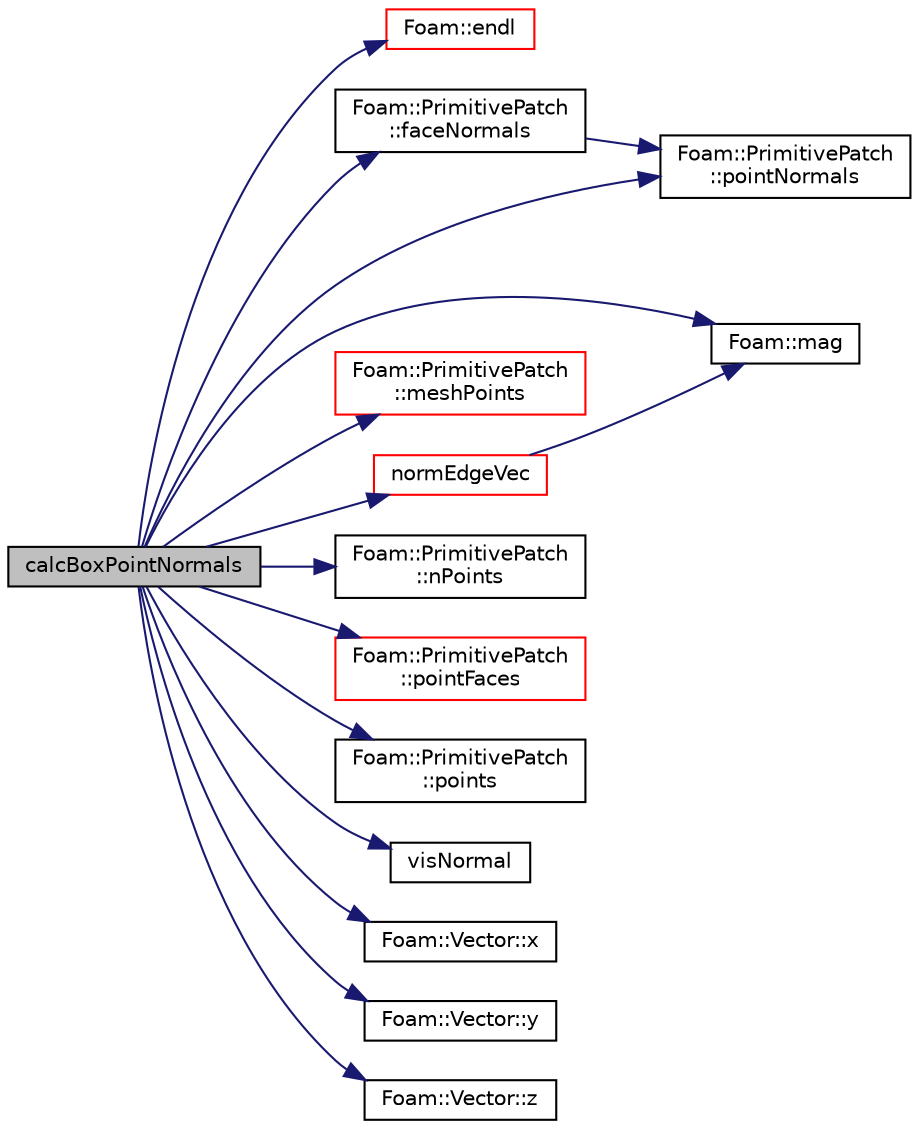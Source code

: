 digraph "calcBoxPointNormals"
{
  bgcolor="transparent";
  edge [fontname="Helvetica",fontsize="10",labelfontname="Helvetica",labelfontsize="10"];
  node [fontname="Helvetica",fontsize="10",shape=record];
  rankdir="LR";
  Node1 [label="calcBoxPointNormals",height=0.2,width=0.4,color="black", fillcolor="grey75", style="filled", fontcolor="black"];
  Node1 -> Node2 [color="midnightblue",fontsize="10",style="solid",fontname="Helvetica"];
  Node2 [label="Foam::endl",height=0.2,width=0.4,color="red",URL="$a10893.html#a2db8fe02a0d3909e9351bb4275b23ce4",tooltip="Add newline and flush stream. "];
  Node1 -> Node3 [color="midnightblue",fontsize="10",style="solid",fontname="Helvetica"];
  Node3 [label="Foam::PrimitivePatch\l::faceNormals",height=0.2,width=0.4,color="black",URL="$a02019.html#aa454c45ea89f03f5d0bd92ea2f38d85a",tooltip="Return face normals for patch. "];
  Node3 -> Node4 [color="midnightblue",fontsize="10",style="solid",fontname="Helvetica"];
  Node4 [label="Foam::PrimitivePatch\l::pointNormals",height=0.2,width=0.4,color="black",URL="$a02019.html#ac438ec8995eb9f8dfa5e4aefb5c929a0",tooltip="Return point normals for patch. "];
  Node1 -> Node5 [color="midnightblue",fontsize="10",style="solid",fontname="Helvetica"];
  Node5 [label="Foam::mag",height=0.2,width=0.4,color="black",URL="$a10893.html#a929da2a3fdcf3dacbbe0487d3a330dae"];
  Node1 -> Node6 [color="midnightblue",fontsize="10",style="solid",fontname="Helvetica"];
  Node6 [label="Foam::PrimitivePatch\l::meshPoints",height=0.2,width=0.4,color="red",URL="$a02019.html#ae4935f85c38392518565dd7c666e3caf",tooltip="Return labelList of mesh points in patch. They are constructed. "];
  Node1 -> Node7 [color="midnightblue",fontsize="10",style="solid",fontname="Helvetica"];
  Node7 [label="normEdgeVec",height=0.2,width=0.4,color="red",URL="$a10949.html#a7fcaaaefc5bc2d460742d9a452091d8b",tooltip="Normalized edge vector. "];
  Node7 -> Node5 [color="midnightblue",fontsize="10",style="solid",fontname="Helvetica"];
  Node1 -> Node8 [color="midnightblue",fontsize="10",style="solid",fontname="Helvetica"];
  Node8 [label="Foam::PrimitivePatch\l::nPoints",height=0.2,width=0.4,color="black",URL="$a02019.html#a9927abeba2c8506177084d644b6e573a",tooltip="Return number of points supporting patch faces. "];
  Node1 -> Node9 [color="midnightblue",fontsize="10",style="solid",fontname="Helvetica"];
  Node9 [label="Foam::PrimitivePatch\l::pointFaces",height=0.2,width=0.4,color="red",URL="$a02019.html#a758f775d09e1be4cdd80daea4e402f55",tooltip="Return point-face addressing. "];
  Node1 -> Node4 [color="midnightblue",fontsize="10",style="solid",fontname="Helvetica"];
  Node1 -> Node10 [color="midnightblue",fontsize="10",style="solid",fontname="Helvetica"];
  Node10 [label="Foam::PrimitivePatch\l::points",height=0.2,width=0.4,color="black",URL="$a02019.html#a1f42f31bcf706357682dcf097255b544",tooltip="Return reference to global points. "];
  Node1 -> Node11 [color="midnightblue",fontsize="10",style="solid",fontname="Helvetica"];
  Node11 [label="visNormal",height=0.2,width=0.4,color="black",URL="$a10949.html#a9de71c14b05e746ff1ba20f30a5f9a05",tooltip="Check if n is in same direction as normals of all faceLabels. "];
  Node1 -> Node12 [color="midnightblue",fontsize="10",style="solid",fontname="Helvetica"];
  Node12 [label="Foam::Vector::x",height=0.2,width=0.4,color="black",URL="$a02901.html#aeb7dc4a97968c543f58f9c7082e55757"];
  Node1 -> Node13 [color="midnightblue",fontsize="10",style="solid",fontname="Helvetica"];
  Node13 [label="Foam::Vector::y",height=0.2,width=0.4,color="black",URL="$a02901.html#a77c00b469d89c23bd35d2eb236140f70"];
  Node1 -> Node14 [color="midnightblue",fontsize="10",style="solid",fontname="Helvetica"];
  Node14 [label="Foam::Vector::z",height=0.2,width=0.4,color="black",URL="$a02901.html#ac72a74f7dde9500927f63515c3f0a2f3"];
}
